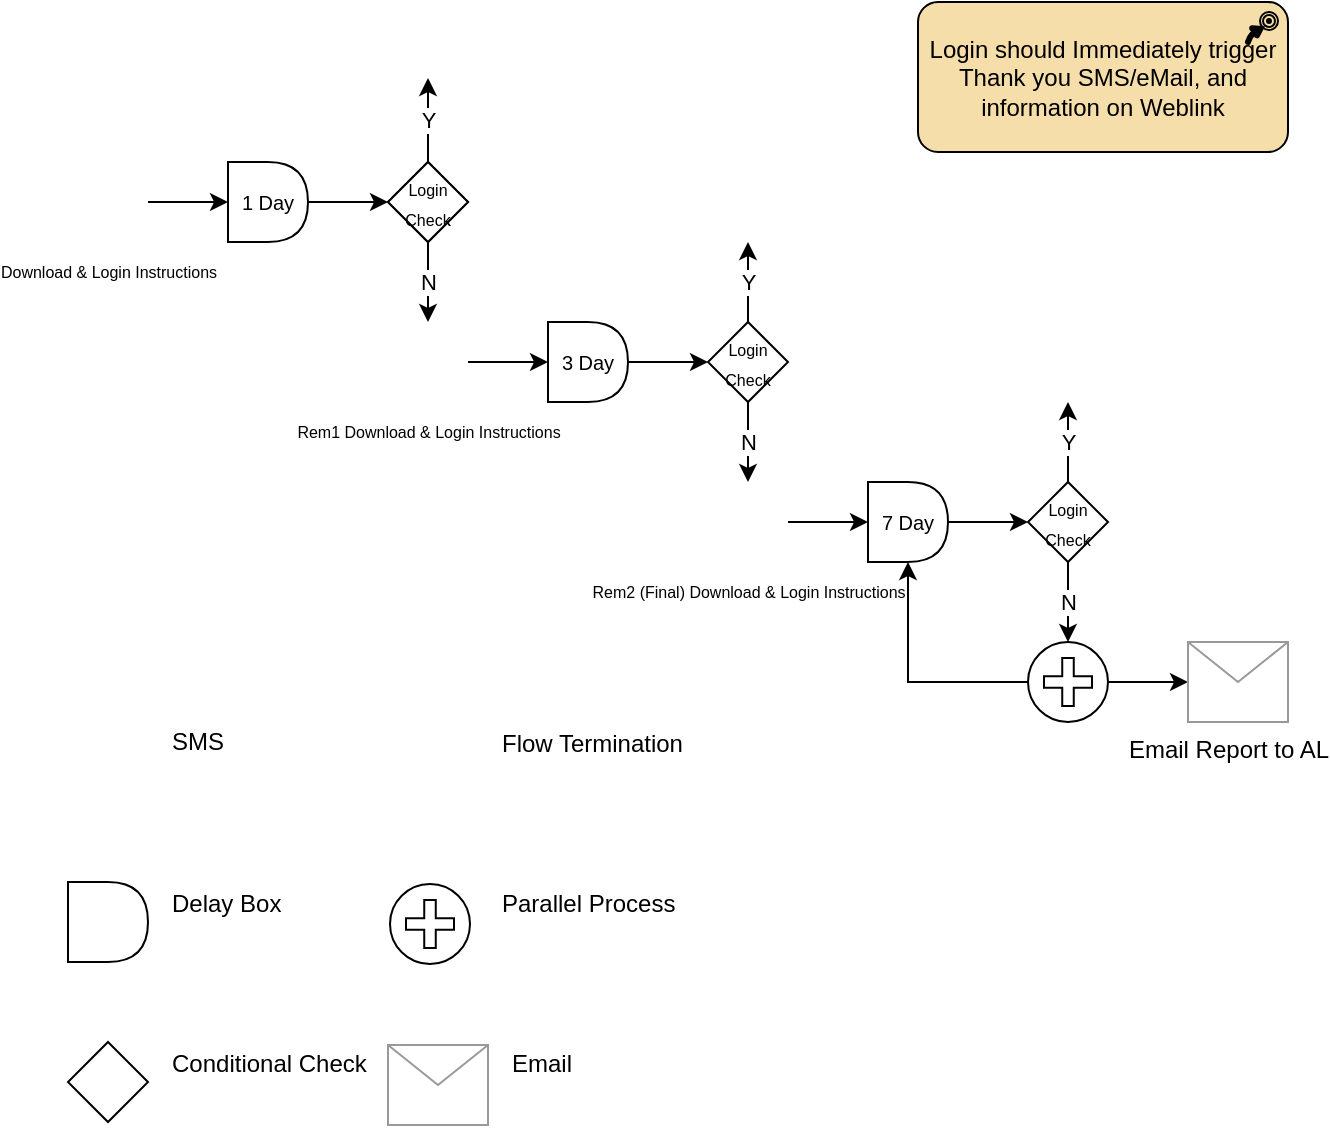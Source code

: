 <mxfile type="github" version="10.8.5"><diagram name="Page-1" id="4DNcsEk7bUlHxHAZKz0H"><mxGraphModel grid="1" dx="840" dy="436" gridSize="10" guides="1" tooltips="1" connect="1" arrows="1" fold="1" page="1" pageScale="1" pageWidth="850" pageHeight="1100" math="0" shadow="0"><root><mxCell id="0" /><mxCell id="1" parent="0" /><mxCell id="f-Ir_8pFDYrxggU-Np5a-69" value="" parent="1" style="edgeStyle=orthogonalEdgeStyle;rounded=0;orthogonalLoop=1;jettySize=auto;html=1;" source="f-Ir_8pFDYrxggU-Np5a-1" edge="1" target="f-Ir_8pFDYrxggU-Np5a-2"><mxGeometry as="geometry" relative="1" /></mxCell><mxCell id="f-Ir_8pFDYrxggU-Np5a-1" value="&lt;font style=&quot;font-size: 8px&quot;&gt;Download &amp;amp; Login Instructions&lt;/font&gt;" parent="1" style="shape=image;html=1;verticalAlign=top;verticalLabelPosition=bottom;labelBackgroundColor=#ffffff;imageAspect=0;aspect=fixed;image=https://cdn2.iconfinder.com/data/icons/mobile-and-internet-business/499/mobile_in_hand-128.png" vertex="1"><mxGeometry as="geometry" height="40" width="40" y="160" x="40" /></mxCell><mxCell id="f-Ir_8pFDYrxggU-Np5a-28" value="" parent="1" style="edgeStyle=orthogonalEdgeStyle;rounded=0;orthogonalLoop=1;jettySize=auto;html=1;" source="f-Ir_8pFDYrxggU-Np5a-2" edge="1"><mxGeometry as="geometry" relative="1"><mxPoint as="targetPoint" y="180" x="200" /></mxGeometry></mxCell><mxCell id="f-Ir_8pFDYrxggU-Np5a-2" value="&lt;font style=&quot;font-size: 10px&quot;&gt;1 Day&lt;/font&gt;" parent="1" style="shape=delay;whiteSpace=wrap;html=1;" vertex="1"><mxGeometry as="geometry" height="40" width="40" y="160" x="120" /></mxCell><mxCell id="f-Ir_8pFDYrxggU-Np5a-37" value="&lt;font style=&quot;font-size: 8px&quot;&gt;Login Check&lt;/font&gt;" parent="1" style="rhombus;whiteSpace=wrap;html=1;direction=north;" vertex="1"><mxGeometry as="geometry" height="40" width="40" y="160" x="200" /></mxCell><mxCell id="f-Ir_8pFDYrxggU-Np5a-83" value="Y" parent="1" style="edgeStyle=orthogonalEdgeStyle;rounded=0;orthogonalLoop=1;jettySize=auto;html=1;entryX=0.5;entryY=1;entryDx=0;entryDy=0;" source="f-Ir_8pFDYrxggU-Np5a-72" edge="1" target="f-Ir_8pFDYrxggU-Np5a-75"><mxGeometry as="geometry" relative="1"><mxPoint as="targetPoint" y="130.0" x="220" /></mxGeometry></mxCell><mxCell id="f-Ir_8pFDYrxggU-Np5a-91" value="N" parent="1" style="edgeStyle=orthogonalEdgeStyle;rounded=0;orthogonalLoop=1;jettySize=auto;html=1;" source="f-Ir_8pFDYrxggU-Np5a-72" edge="1" target="f-Ir_8pFDYrxggU-Np5a-88"><mxGeometry as="geometry" relative="1" /></mxCell><mxCell id="f-Ir_8pFDYrxggU-Np5a-72" value="&lt;font style=&quot;font-size: 8px&quot;&gt;Login Check&lt;/font&gt;" parent="1" style="rhombus;whiteSpace=wrap;html=1;direction=east;" vertex="1"><mxGeometry as="geometry" height="40" width="40" y="160" x="200" /></mxCell><mxCell id="f-Ir_8pFDYrxggU-Np5a-56" value="" parent="1" style="edgeStyle=orthogonalEdgeStyle;rounded=0;orthogonalLoop=1;jettySize=auto;html=1;" source="f-Ir_8pFDYrxggU-Np5a-45" edge="1"><mxGeometry as="geometry" relative="1"><mxPoint as="targetPoint" y="340" x="440" /></mxGeometry></mxCell><mxCell id="f-Ir_8pFDYrxggU-Np5a-45" value="&lt;font style=&quot;font-size: 8px&quot;&gt;Rem2 (Final)&amp;nbsp;Download &amp;amp; Login Instructions&lt;/font&gt;" parent="1" style="shape=image;html=1;verticalAlign=top;verticalLabelPosition=bottom;labelBackgroundColor=#ffffff;imageAspect=0;aspect=fixed;image=https://cdn2.iconfinder.com/data/icons/mobile-and-internet-business/499/mobile_in_hand-128.png" vertex="1"><mxGeometry as="geometry" height="40" width="40" y="320" x="360" /></mxCell><mxCell id="f-Ir_8pFDYrxggU-Np5a-93" value="" parent="1" style="edgeStyle=orthogonalEdgeStyle;rounded=0;orthogonalLoop=1;jettySize=auto;html=1;" source="f-Ir_8pFDYrxggU-Np5a-51" edge="1" target="f-Ir_8pFDYrxggU-Np5a-89"><mxGeometry as="geometry" relative="1" /></mxCell><mxCell id="f-Ir_8pFDYrxggU-Np5a-51" value="&lt;font style=&quot;font-size: 10px&quot;&gt;3&amp;nbsp;Day&lt;/font&gt;" parent="1" style="shape=delay;whiteSpace=wrap;html=1;" vertex="1"><mxGeometry as="geometry" height="40" width="40" y="240" x="280" /></mxCell><mxCell id="f-Ir_8pFDYrxggU-Np5a-59" value="Login should Immediately trigger Thank you SMS/eMail, and information on Weblink " parent="1" style="html=1;outlineConnect=0;whiteSpace=wrap;fillColor=#F5DEAA;strokeColor=#000000;shape=mxgraph.archimate3.application;appType=course;archiType=rounded;" vertex="1"><mxGeometry as="geometry" height="75" width="185" y="80" x="465" /></mxCell><mxCell id="f-Ir_8pFDYrxggU-Np5a-75" value="" parent="1" style="shape=image;html=1;verticalAlign=top;verticalLabelPosition=bottom;labelBackgroundColor=#ffffff;imageAspect=0;aspect=fixed;image=https://cdn4.iconfinder.com/data/icons/outline-style-1/512/cancel-128.png" vertex="1"><mxGeometry as="geometry" height="38" width="38" y="80" x="201" /></mxCell><mxCell id="f-Ir_8pFDYrxggU-Np5a-92" value="" parent="1" style="edgeStyle=orthogonalEdgeStyle;rounded=0;orthogonalLoop=1;jettySize=auto;html=1;" source="f-Ir_8pFDYrxggU-Np5a-88" edge="1" target="f-Ir_8pFDYrxggU-Np5a-51"><mxGeometry as="geometry" relative="1" /></mxCell><mxCell id="f-Ir_8pFDYrxggU-Np5a-88" value="&lt;font style=&quot;font-size: 8px&quot;&gt;Rem1 Download &amp;amp; Login Instructions&lt;/font&gt;" parent="1" style="shape=image;html=1;verticalAlign=top;verticalLabelPosition=bottom;labelBackgroundColor=#ffffff;imageAspect=0;aspect=fixed;image=https://cdn2.iconfinder.com/data/icons/mobile-and-internet-business/499/mobile_in_hand-128.png" vertex="1"><mxGeometry as="geometry" height="40" width="40" y="240" x="200" /></mxCell><mxCell id="f-Ir_8pFDYrxggU-Np5a-106" value="Y" parent="1" style="edgeStyle=orthogonalEdgeStyle;rounded=0;orthogonalLoop=1;jettySize=auto;html=1;exitX=0.5;exitY=0;exitDx=0;exitDy=0;entryX=0.5;entryY=1;entryDx=0;entryDy=0;" source="f-Ir_8pFDYrxggU-Np5a-89" edge="1" target="f-Ir_8pFDYrxggU-Np5a-95"><mxGeometry as="geometry" relative="1" /></mxCell><mxCell id="f-Ir_8pFDYrxggU-Np5a-107" value="N" parent="1" style="edgeStyle=orthogonalEdgeStyle;rounded=0;orthogonalLoop=1;jettySize=auto;html=1;" source="f-Ir_8pFDYrxggU-Np5a-89" edge="1" target="f-Ir_8pFDYrxggU-Np5a-45"><mxGeometry as="geometry" relative="1" /></mxCell><mxCell id="f-Ir_8pFDYrxggU-Np5a-89" value="&lt;font style=&quot;font-size: 8px&quot;&gt;Login Check&lt;/font&gt;" parent="1" style="rhombus;whiteSpace=wrap;html=1;" vertex="1"><mxGeometry as="geometry" height="40" width="40" y="240" x="360" /></mxCell><mxCell id="f-Ir_8pFDYrxggU-Np5a-95" value="" parent="1" style="shape=image;html=1;verticalAlign=top;verticalLabelPosition=bottom;labelBackgroundColor=#ffffff;imageAspect=0;aspect=fixed;image=https://cdn4.iconfinder.com/data/icons/outline-style-1/512/cancel-128.png" vertex="1"><mxGeometry as="geometry" height="40" width="40" y="160" x="360" /></mxCell><mxCell id="f-Ir_8pFDYrxggU-Np5a-123" value="" parent="1" style="edgeStyle=orthogonalEdgeStyle;rounded=0;orthogonalLoop=1;jettySize=auto;html=1;" source="f-Ir_8pFDYrxggU-Np5a-108" edge="1" target="f-Ir_8pFDYrxggU-Np5a-110"><mxGeometry as="geometry" relative="1" /></mxCell><mxCell id="f-Ir_8pFDYrxggU-Np5a-108" value="&lt;font style=&quot;font-size: 10px&quot;&gt;7 Day&lt;/font&gt;" parent="1" style="shape=delay;whiteSpace=wrap;html=1;" vertex="1"><mxGeometry as="geometry" height="40" width="40" y="320" x="440" /></mxCell><mxCell id="f-Ir_8pFDYrxggU-Np5a-122" value="Y" parent="1" style="edgeStyle=orthogonalEdgeStyle;rounded=0;orthogonalLoop=1;jettySize=auto;html=1;exitX=0;exitY=0.5;exitDx=0;exitDy=0;entryX=0.5;entryY=1;entryDx=0;entryDy=0;" source="f-Ir_8pFDYrxggU-Np5a-110" edge="1" target="f-Ir_8pFDYrxggU-Np5a-112"><mxGeometry as="geometry" relative="1" /></mxCell><mxCell id="f-Ir_8pFDYrxggU-Np5a-127" value="N" parent="1" style="edgeStyle=orthogonalEdgeStyle;rounded=0;orthogonalLoop=1;jettySize=auto;html=1;" source="f-Ir_8pFDYrxggU-Np5a-110" edge="1" target="f-Ir_8pFDYrxggU-Np5a-124"><mxGeometry as="geometry" relative="1" /></mxCell><mxCell id="f-Ir_8pFDYrxggU-Np5a-110" value="&lt;font style=&quot;font-size: 8px&quot;&gt;Login Check&lt;/font&gt;" parent="1" style="rhombus;whiteSpace=wrap;html=1;direction=south;" vertex="1"><mxGeometry as="geometry" height="40" width="40" y="320" x="520" /></mxCell><mxCell id="f-Ir_8pFDYrxggU-Np5a-112" value="" parent="1" style="shape=image;html=1;verticalAlign=top;verticalLabelPosition=bottom;labelBackgroundColor=#ffffff;imageAspect=0;aspect=fixed;image=https://cdn4.iconfinder.com/data/icons/outline-style-1/512/cancel-128.png" vertex="1"><mxGeometry as="geometry" height="40" width="40" y="240" x="520" /></mxCell><mxCell id="f-Ir_8pFDYrxggU-Np5a-132" value="" parent="1" style="edgeStyle=orthogonalEdgeStyle;rounded=0;orthogonalLoop=1;jettySize=auto;html=1;entryX=0.5;entryY=1;entryDx=0;entryDy=0;" source="f-Ir_8pFDYrxggU-Np5a-124" edge="1" target="f-Ir_8pFDYrxggU-Np5a-108"><mxGeometry as="geometry" relative="1"><mxPoint as="targetPoint" y="420" x="460" /></mxGeometry></mxCell><mxCell id="f-Ir_8pFDYrxggU-Np5a-134" value="" parent="1" style="edgeStyle=orthogonalEdgeStyle;rounded=0;orthogonalLoop=1;jettySize=auto;html=1;" source="f-Ir_8pFDYrxggU-Np5a-124" edge="1"><mxGeometry as="geometry" relative="1"><mxPoint as="targetPoint" y="420" x="600" /></mxGeometry></mxCell><mxCell id="f-Ir_8pFDYrxggU-Np5a-124" value="" parent="1" style="shape=mxgraph.bpmn.shape;html=1;verticalLabelPosition=bottom;labelBackgroundColor=#ffffff;verticalAlign=top;align=center;perimeter=ellipsePerimeter;outlineConnect=0;outline=standard;symbol=parallelMultiple;" vertex="1"><mxGeometry as="geometry" height="40" width="40" y="400" x="520" /></mxCell><mxCell id="f-Ir_8pFDYrxggU-Np5a-135" value="Email Report to AL" parent="1" style="verticalLabelPosition=bottom;shadow=0;dashed=0;align=center;html=1;verticalAlign=top;strokeWidth=1;shape=mxgraph.mockup.misc.mail2;fillColor=#ffffff;strokeColor=#999999;" vertex="1"><mxGeometry as="geometry" height="40" width="40" y="400" x="600" /></mxCell><mxCell id="f-Ir_8pFDYrxggU-Np5a-136" value="" parent="1" style="verticalLabelPosition=bottom;shadow=0;dashed=0;align=center;html=1;verticalAlign=top;strokeWidth=1;shape=mxgraph.mockup.misc.mail2;fillColor=#ffffff;strokeColor=#999999;" vertex="1"><mxGeometry as="geometry" height="40" width="50" y="400" x="600" /></mxCell><mxCell id="f-Ir_8pFDYrxggU-Np5a-138" value="&lt;font style=&quot;font-size: 8px&quot;&gt;&lt;/font&gt;" parent="1" style="shape=image;html=1;verticalAlign=top;verticalLabelPosition=bottom;labelBackgroundColor=#ffffff;imageAspect=0;aspect=fixed;image=https://cdn2.iconfinder.com/data/icons/mobile-and-internet-business/499/mobile_in_hand-128.png" vertex="1"><mxGeometry as="geometry" height="40" width="40" y="440" x="50" /></mxCell><mxCell id="f-Ir_8pFDYrxggU-Np5a-139" value="SMS" parent="1" style="text;html=1;resizable=0;points=[];autosize=1;align=left;verticalAlign=top;spacingTop=-4;" vertex="1"><mxGeometry as="geometry" height="20" width="40" y="440" x="90" /></mxCell><mxCell id="f-Ir_8pFDYrxggU-Np5a-140" value="" parent="1" style="shape=delay;whiteSpace=wrap;html=1;" vertex="1"><mxGeometry as="geometry" height="40" width="40" y="520" x="40" /></mxCell><mxCell id="f-Ir_8pFDYrxggU-Np5a-143" value="Delay Box" parent="1" style="text;html=1;resizable=0;points=[];autosize=1;align=left;verticalAlign=top;spacingTop=-4;" vertex="1"><mxGeometry as="geometry" height="20" width="70" y="520.5" x="90" /></mxCell><mxCell id="f-Ir_8pFDYrxggU-Np5a-144" value="" parent="1" style="rhombus;whiteSpace=wrap;html=1;direction=east;" vertex="1"><mxGeometry as="geometry" height="40" width="40" y="600" x="40" /></mxCell><mxCell id="f-Ir_8pFDYrxggU-Np5a-145" value="Conditional Check" parent="1" style="text;html=1;resizable=0;points=[];autosize=1;align=left;verticalAlign=top;spacingTop=-4;" vertex="1"><mxGeometry as="geometry" height="20" width="110" y="601" x="90" /></mxCell><mxCell id="f-Ir_8pFDYrxggU-Np5a-146" value="" parent="1" style="shape=image;html=1;verticalAlign=top;verticalLabelPosition=bottom;labelBackgroundColor=#ffffff;imageAspect=0;aspect=fixed;image=https://cdn4.iconfinder.com/data/icons/outline-style-1/512/cancel-128.png" vertex="1"><mxGeometry as="geometry" height="40" width="40" y="440.5" x="201" /></mxCell><mxCell id="f-Ir_8pFDYrxggU-Np5a-147" value="Flow Termination" parent="1" style="text;html=1;resizable=0;points=[];autosize=1;align=left;verticalAlign=top;spacingTop=-4;" vertex="1"><mxGeometry as="geometry" height="20" width="110" y="440.5" x="255" /></mxCell><mxCell id="f-Ir_8pFDYrxggU-Np5a-148" value="" parent="1" style="shape=mxgraph.bpmn.shape;html=1;verticalLabelPosition=bottom;labelBackgroundColor=#ffffff;verticalAlign=top;align=center;perimeter=ellipsePerimeter;outlineConnect=0;outline=standard;symbol=parallelMultiple;" vertex="1"><mxGeometry as="geometry" height="40" width="40" y="521" x="201" /></mxCell><mxCell id="f-Ir_8pFDYrxggU-Np5a-149" value="Parallel Process" parent="1" style="text;html=1;resizable=0;points=[];autosize=1;align=left;verticalAlign=top;spacingTop=-4;" vertex="1"><mxGeometry as="geometry" height="20" width="100" y="520.5" x="255" /></mxCell><mxCell id="f-Ir_8pFDYrxggU-Np5a-150" value="" parent="1" style="verticalLabelPosition=bottom;shadow=0;dashed=0;align=center;html=1;verticalAlign=top;strokeWidth=1;shape=mxgraph.mockup.misc.mail2;fillColor=#ffffff;strokeColor=#999999;" vertex="1"><mxGeometry as="geometry" height="40" width="50" y="601.5" x="200" /></mxCell><mxCell id="f-Ir_8pFDYrxggU-Np5a-151" value="Email " parent="1" style="text;html=1;resizable=0;points=[];autosize=1;align=left;verticalAlign=top;spacingTop=-4;" vertex="1"><mxGeometry as="geometry" height="20" width="50" y="600.5" x="260" /></mxCell></root></mxGraphModel></diagram></mxfile>